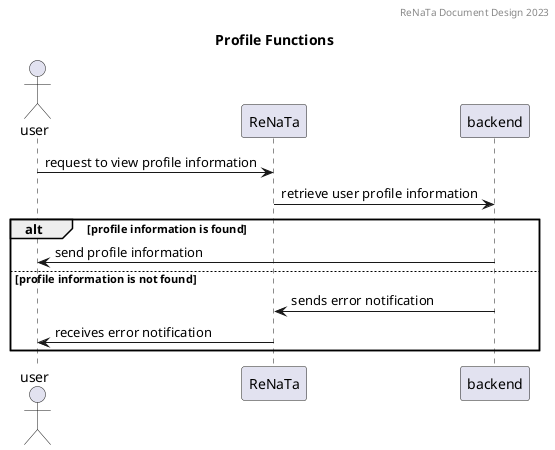 @startuml

header ReNaTa Document Design 2023
title Profile Functions

actor user
participant ReNaTa
participant backend

note left: User can view and edit their profile information such as name, email, and password

user->ReNaTa: request to view profile information
backend<-ReNaTa: retrieve user profile information

alt profile information is found
    backend->user: send profile information
else profile information is not found
    backend->ReNaTa: sends error notification
    user<-ReNaTa: receives error notification
end

@enduml
